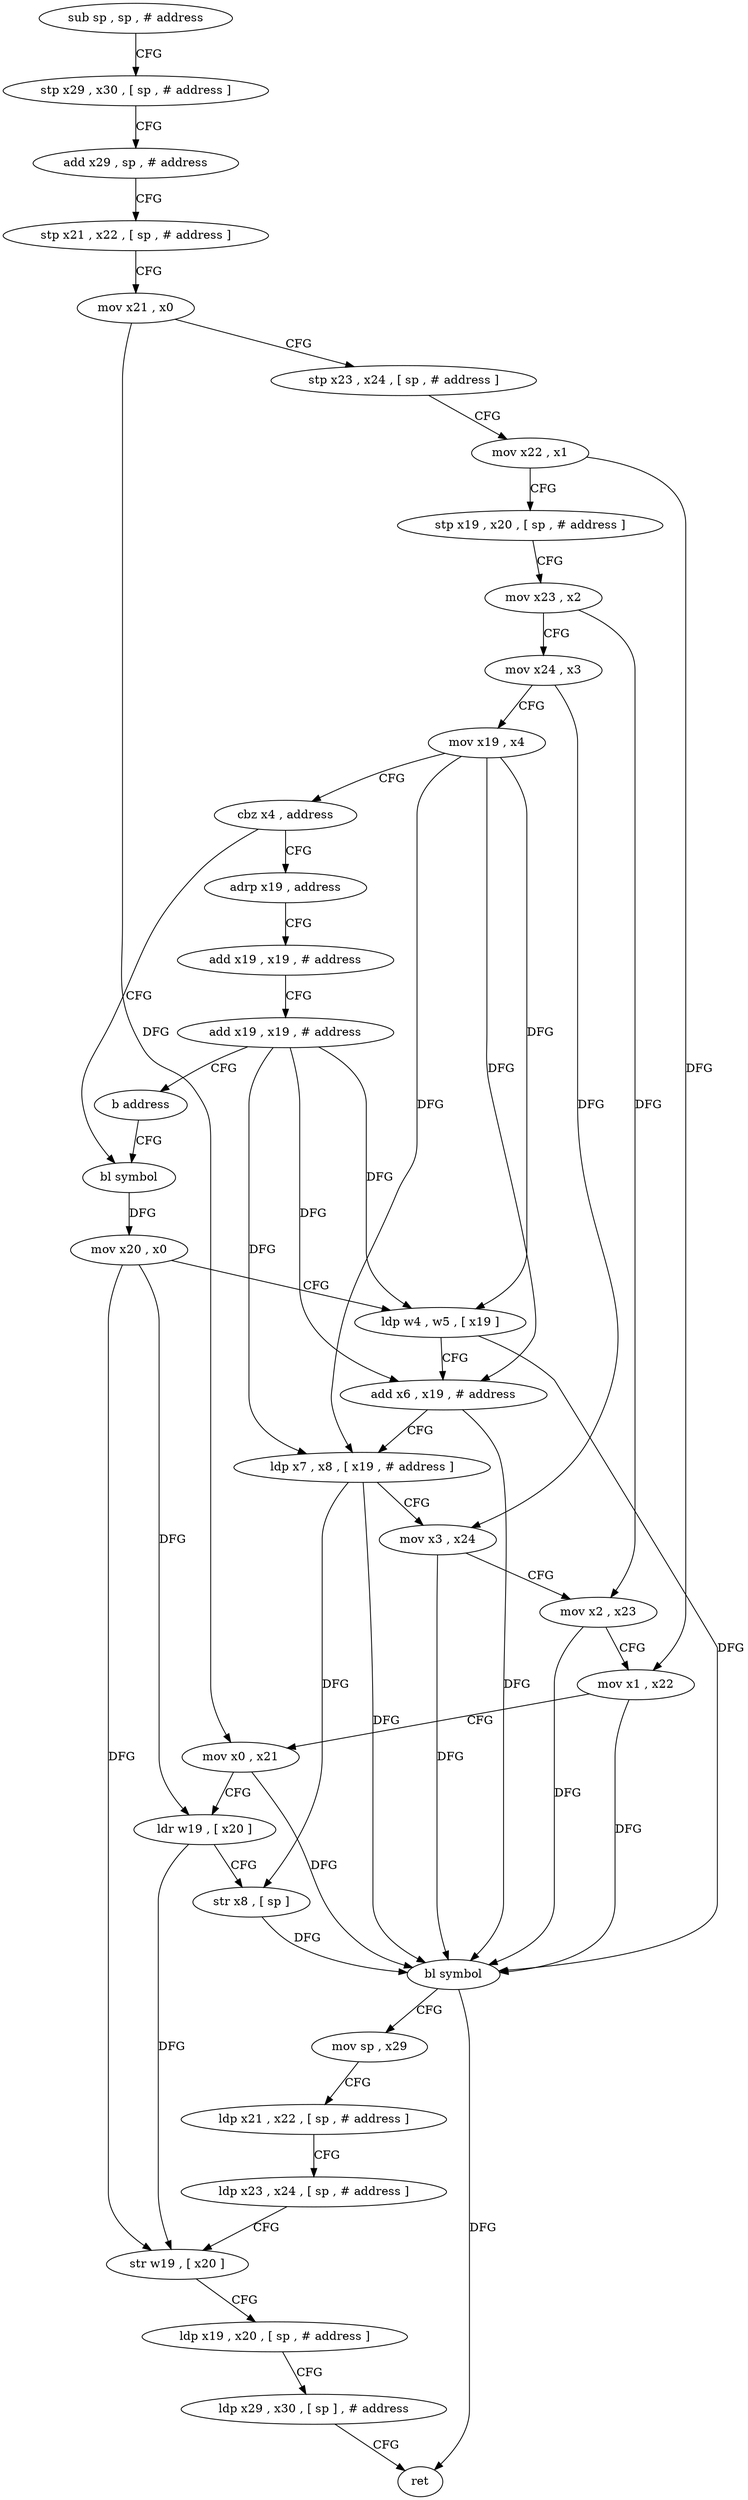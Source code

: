 digraph "func" {
"4316800" [label = "sub sp , sp , # address" ]
"4316804" [label = "stp x29 , x30 , [ sp , # address ]" ]
"4316808" [label = "add x29 , sp , # address" ]
"4316812" [label = "stp x21 , x22 , [ sp , # address ]" ]
"4316816" [label = "mov x21 , x0" ]
"4316820" [label = "stp x23 , x24 , [ sp , # address ]" ]
"4316824" [label = "mov x22 , x1" ]
"4316828" [label = "stp x19 , x20 , [ sp , # address ]" ]
"4316832" [label = "mov x23 , x2" ]
"4316836" [label = "mov x24 , x3" ]
"4316840" [label = "mov x19 , x4" ]
"4316844" [label = "cbz x4 , address" ]
"4316928" [label = "adrp x19 , address" ]
"4316848" [label = "bl symbol" ]
"4316932" [label = "add x19 , x19 , # address" ]
"4316936" [label = "add x19 , x19 , # address" ]
"4316940" [label = "b address" ]
"4316852" [label = "mov x20 , x0" ]
"4316856" [label = "ldp w4 , w5 , [ x19 ]" ]
"4316860" [label = "add x6 , x19 , # address" ]
"4316864" [label = "ldp x7 , x8 , [ x19 , # address ]" ]
"4316868" [label = "mov x3 , x24" ]
"4316872" [label = "mov x2 , x23" ]
"4316876" [label = "mov x1 , x22" ]
"4316880" [label = "mov x0 , x21" ]
"4316884" [label = "ldr w19 , [ x20 ]" ]
"4316888" [label = "str x8 , [ sp ]" ]
"4316892" [label = "bl symbol" ]
"4316896" [label = "mov sp , x29" ]
"4316900" [label = "ldp x21 , x22 , [ sp , # address ]" ]
"4316904" [label = "ldp x23 , x24 , [ sp , # address ]" ]
"4316908" [label = "str w19 , [ x20 ]" ]
"4316912" [label = "ldp x19 , x20 , [ sp , # address ]" ]
"4316916" [label = "ldp x29 , x30 , [ sp ] , # address" ]
"4316920" [label = "ret" ]
"4316800" -> "4316804" [ label = "CFG" ]
"4316804" -> "4316808" [ label = "CFG" ]
"4316808" -> "4316812" [ label = "CFG" ]
"4316812" -> "4316816" [ label = "CFG" ]
"4316816" -> "4316820" [ label = "CFG" ]
"4316816" -> "4316880" [ label = "DFG" ]
"4316820" -> "4316824" [ label = "CFG" ]
"4316824" -> "4316828" [ label = "CFG" ]
"4316824" -> "4316876" [ label = "DFG" ]
"4316828" -> "4316832" [ label = "CFG" ]
"4316832" -> "4316836" [ label = "CFG" ]
"4316832" -> "4316872" [ label = "DFG" ]
"4316836" -> "4316840" [ label = "CFG" ]
"4316836" -> "4316868" [ label = "DFG" ]
"4316840" -> "4316844" [ label = "CFG" ]
"4316840" -> "4316856" [ label = "DFG" ]
"4316840" -> "4316860" [ label = "DFG" ]
"4316840" -> "4316864" [ label = "DFG" ]
"4316844" -> "4316928" [ label = "CFG" ]
"4316844" -> "4316848" [ label = "CFG" ]
"4316928" -> "4316932" [ label = "CFG" ]
"4316848" -> "4316852" [ label = "DFG" ]
"4316932" -> "4316936" [ label = "CFG" ]
"4316936" -> "4316940" [ label = "CFG" ]
"4316936" -> "4316856" [ label = "DFG" ]
"4316936" -> "4316860" [ label = "DFG" ]
"4316936" -> "4316864" [ label = "DFG" ]
"4316940" -> "4316848" [ label = "CFG" ]
"4316852" -> "4316856" [ label = "CFG" ]
"4316852" -> "4316884" [ label = "DFG" ]
"4316852" -> "4316908" [ label = "DFG" ]
"4316856" -> "4316860" [ label = "CFG" ]
"4316856" -> "4316892" [ label = "DFG" ]
"4316860" -> "4316864" [ label = "CFG" ]
"4316860" -> "4316892" [ label = "DFG" ]
"4316864" -> "4316868" [ label = "CFG" ]
"4316864" -> "4316892" [ label = "DFG" ]
"4316864" -> "4316888" [ label = "DFG" ]
"4316868" -> "4316872" [ label = "CFG" ]
"4316868" -> "4316892" [ label = "DFG" ]
"4316872" -> "4316876" [ label = "CFG" ]
"4316872" -> "4316892" [ label = "DFG" ]
"4316876" -> "4316880" [ label = "CFG" ]
"4316876" -> "4316892" [ label = "DFG" ]
"4316880" -> "4316884" [ label = "CFG" ]
"4316880" -> "4316892" [ label = "DFG" ]
"4316884" -> "4316888" [ label = "CFG" ]
"4316884" -> "4316908" [ label = "DFG" ]
"4316888" -> "4316892" [ label = "DFG" ]
"4316892" -> "4316896" [ label = "CFG" ]
"4316892" -> "4316920" [ label = "DFG" ]
"4316896" -> "4316900" [ label = "CFG" ]
"4316900" -> "4316904" [ label = "CFG" ]
"4316904" -> "4316908" [ label = "CFG" ]
"4316908" -> "4316912" [ label = "CFG" ]
"4316912" -> "4316916" [ label = "CFG" ]
"4316916" -> "4316920" [ label = "CFG" ]
}
